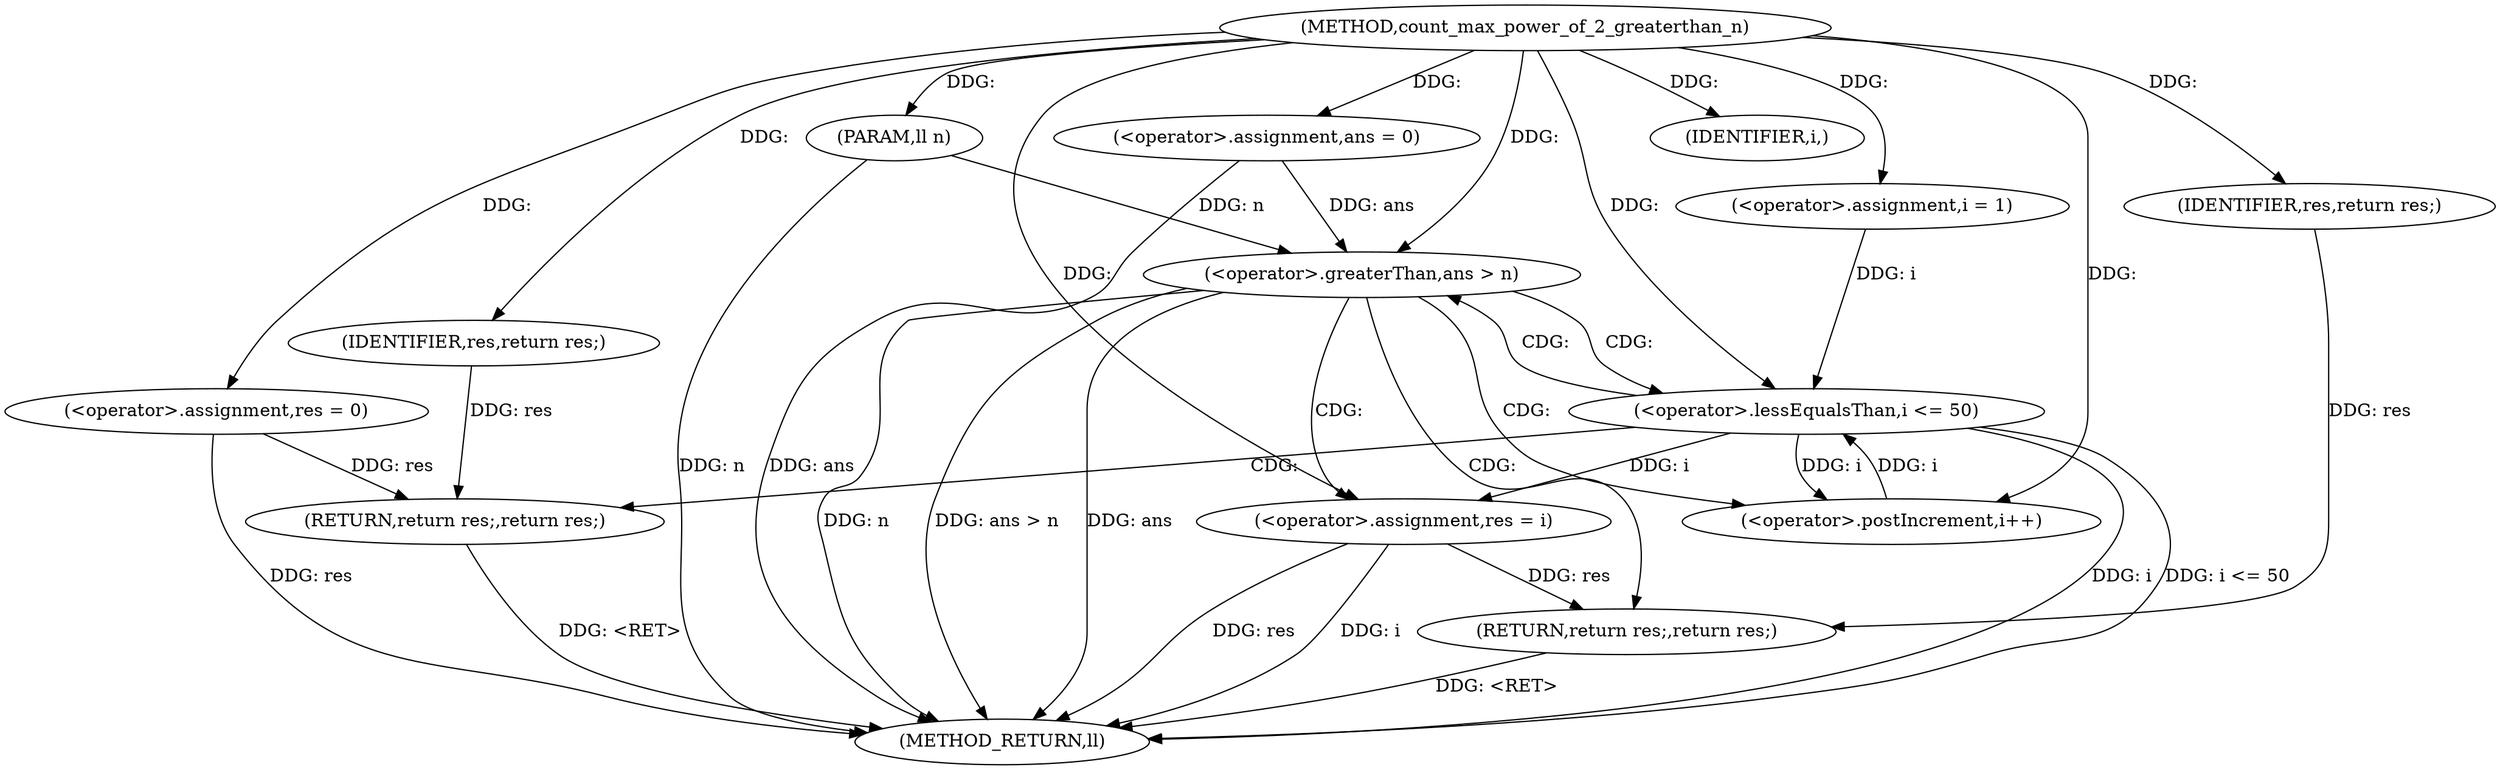 digraph "count_max_power_of_2_greaterthan_n" {  
"1000283" [label = "(METHOD,count_max_power_of_2_greaterthan_n)" ]
"1000318" [label = "(METHOD_RETURN,ll)" ]
"1000284" [label = "(PARAM,ll n)" ]
"1000287" [label = "(<operator>.assignment,res = 0)" ]
"1000291" [label = "(<operator>.assignment,ans = 0)" ]
"1000316" [label = "(RETURN,return res;,return res;)" ]
"1000296" [label = "(<operator>.assignment,i = 1)" ]
"1000299" [label = "(<operator>.lessEqualsThan,i <= 50)" ]
"1000302" [label = "(<operator>.postIncrement,i++)" ]
"1000317" [label = "(IDENTIFIER,res,return res;)" ]
"1000305" [label = "(IDENTIFIER,i,)" ]
"1000307" [label = "(<operator>.greaterThan,ans > n)" ]
"1000311" [label = "(<operator>.assignment,res = i)" ]
"1000314" [label = "(RETURN,return res;,return res;)" ]
"1000315" [label = "(IDENTIFIER,res,return res;)" ]
  "1000314" -> "1000318"  [ label = "DDG: <RET>"] 
  "1000316" -> "1000318"  [ label = "DDG: <RET>"] 
  "1000284" -> "1000318"  [ label = "DDG: n"] 
  "1000287" -> "1000318"  [ label = "DDG: res"] 
  "1000291" -> "1000318"  [ label = "DDG: ans"] 
  "1000299" -> "1000318"  [ label = "DDG: i"] 
  "1000299" -> "1000318"  [ label = "DDG: i <= 50"] 
  "1000307" -> "1000318"  [ label = "DDG: ans"] 
  "1000307" -> "1000318"  [ label = "DDG: n"] 
  "1000307" -> "1000318"  [ label = "DDG: ans > n"] 
  "1000311" -> "1000318"  [ label = "DDG: res"] 
  "1000311" -> "1000318"  [ label = "DDG: i"] 
  "1000283" -> "1000284"  [ label = "DDG: "] 
  "1000283" -> "1000287"  [ label = "DDG: "] 
  "1000283" -> "1000291"  [ label = "DDG: "] 
  "1000317" -> "1000316"  [ label = "DDG: res"] 
  "1000287" -> "1000316"  [ label = "DDG: res"] 
  "1000283" -> "1000296"  [ label = "DDG: "] 
  "1000283" -> "1000317"  [ label = "DDG: "] 
  "1000296" -> "1000299"  [ label = "DDG: i"] 
  "1000302" -> "1000299"  [ label = "DDG: i"] 
  "1000283" -> "1000299"  [ label = "DDG: "] 
  "1000299" -> "1000302"  [ label = "DDG: i"] 
  "1000283" -> "1000302"  [ label = "DDG: "] 
  "1000283" -> "1000305"  [ label = "DDG: "] 
  "1000291" -> "1000307"  [ label = "DDG: ans"] 
  "1000283" -> "1000307"  [ label = "DDG: "] 
  "1000284" -> "1000307"  [ label = "DDG: n"] 
  "1000299" -> "1000311"  [ label = "DDG: i"] 
  "1000283" -> "1000311"  [ label = "DDG: "] 
  "1000315" -> "1000314"  [ label = "DDG: res"] 
  "1000311" -> "1000314"  [ label = "DDG: res"] 
  "1000283" -> "1000315"  [ label = "DDG: "] 
  "1000299" -> "1000307"  [ label = "CDG: "] 
  "1000299" -> "1000316"  [ label = "CDG: "] 
  "1000307" -> "1000299"  [ label = "CDG: "] 
  "1000307" -> "1000302"  [ label = "CDG: "] 
  "1000307" -> "1000314"  [ label = "CDG: "] 
  "1000307" -> "1000311"  [ label = "CDG: "] 
}
